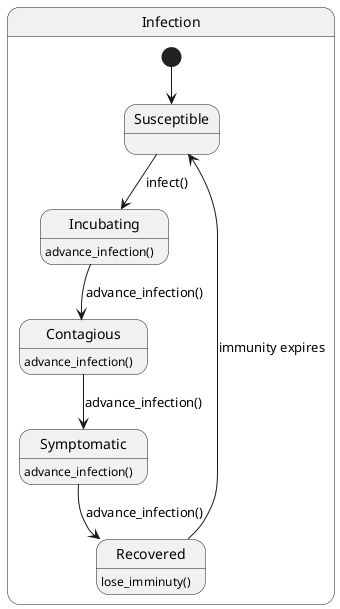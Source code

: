 @startuml
state Infection {
    [*] --> Susceptible
    Susceptible --> Incubating : infect()
    Incubating : advance_infection()
    Incubating --> Contagious : advance_infection()
    Contagious : advance_infection()
    Contagious --> Symptomatic : advance_infection()
    Symptomatic : advance_infection()
    Symptomatic --> Recovered : advance_infection()
    Recovered: lose_imminuty()
    Recovered --> Susceptible : immunity expires
}

@enduml
